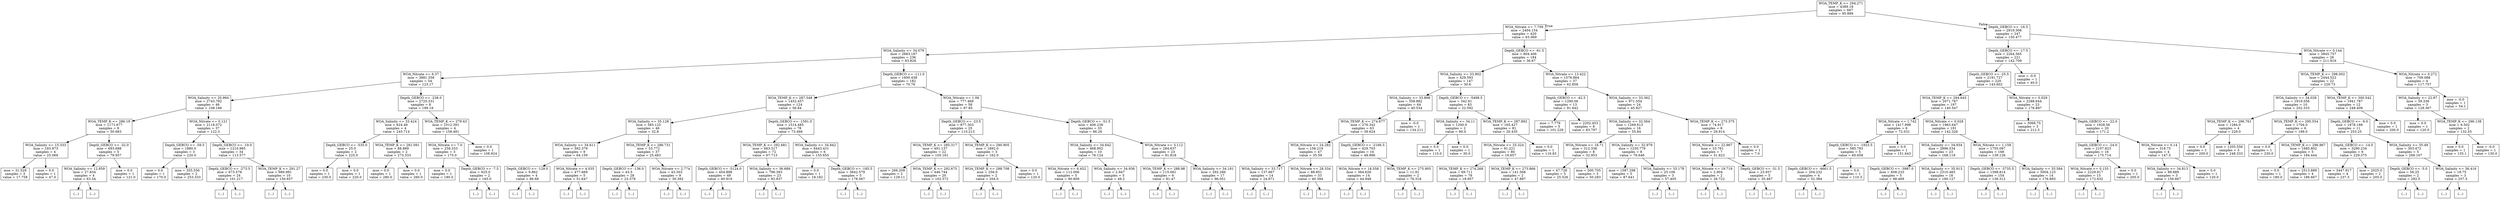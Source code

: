 digraph Tree {
node [shape=box] ;
0 [label="WOA_TEMP_K <= 294.271\nmse = 4389.18\nsamples = 667\nvalue = 95.889"] ;
1 [label="WOA_Nitrate <= 7.709\nmse = 2404.154\nsamples = 420\nvalue = 63.069"] ;
0 -> 1 [labeldistance=2.5, labelangle=45, headlabel="True"] ;
2 [label="WOA_Salinity <= 34.079\nmse = 2683.187\nsamples = 236\nvalue = 83.826"] ;
1 -> 2 ;
3 [label="WOA_Nitrate <= 6.37\nmse = 3881.358\nsamples = 54\nvalue = 123.17"] ;
2 -> 3 ;
4 [label="WOA_Salinity <= 20.994\nmse = 2743.792\nsamples = 46\nvalue = 108.166"] ;
3 -> 4 ;
5 [label="WOA_TEMP_K <= 286.19\nmse = 1171.677\nsamples = 9\nvalue = 50.683"] ;
4 -> 5 ;
6 [label="WOA_Salinity <= 15.333\nmse = 183.973\nsamples = 4\nvalue = 25.069"] ;
5 -> 6 ;
7 [label="mse = 31.529\nsamples = 3\nvalue = 17.758"] ;
6 -> 7 ;
8 [label="mse = 0.0\nsamples = 1\nvalue = 47.0"] ;
6 -> 8 ;
9 [label="Depth_GEBCO <= -32.0\nmse = 693.688\nsamples = 5\nvalue = 79.957"] ;
5 -> 9 ;
10 [label="WOA_Salinity <= 12.859\nmse = 27.834\nsamples = 4\nvalue = 63.54"] ;
9 -> 10 ;
11 [label="(...)"] ;
10 -> 11 ;
14 [label="(...)"] ;
10 -> 14 ;
15 [label="mse = 0.0\nsamples = 1\nvalue = 121.0"] ;
9 -> 15 ;
16 [label="WOA_Nitrate <= 0.121\nmse = 2118.072\nsamples = 37\nvalue = 122.3"] ;
4 -> 16 ;
17 [label="Depth_GEBCO <= -59.5\nmse = 1880.0\nsamples = 3\nvalue = 220.0"] ;
16 -> 17 ;
18 [label="mse = 0.0\nsamples = 1\nvalue = 170.0"] ;
17 -> 18 ;
19 [label="mse = 355.556\nsamples = 2\nvalue = 253.333"] ;
17 -> 19 ;
20 [label="Depth_GEBCO <= -19.0\nmse = 1210.985\nsamples = 34\nvalue = 113.577"] ;
16 -> 20 ;
21 [label="Depth_GEBCO <= -273.5\nmse = 673.578\nsamples = 24\nvalue = 101.217"] ;
20 -> 21 ;
22 [label="(...)"] ;
21 -> 22 ;
29 [label="(...)"] ;
21 -> 29 ;
62 [label="WOA_TEMP_K <= 291.27\nmse = 989.991\nsamples = 10\nvalue = 150.657"] ;
20 -> 62 ;
63 [label="(...)"] ;
62 -> 63 ;
76 [label="(...)"] ;
62 -> 76 ;
79 [label="Depth_GEBCO <= -238.0\nmse = 2725.331\nsamples = 8\nvalue = 199.19"] ;
3 -> 79 ;
80 [label="WOA_Salinity <= 33.424\nmse = 624.49\nsamples = 4\nvalue = 245.714"] ;
79 -> 80 ;
81 [label="Depth_GEBCO <= -535.0\nmse = 25.0\nsamples = 2\nvalue = 225.0"] ;
80 -> 81 ;
82 [label="mse = 0.0\nsamples = 1\nvalue = 230.0"] ;
81 -> 82 ;
83 [label="mse = 0.0\nsamples = 1\nvalue = 220.0"] ;
81 -> 83 ;
84 [label="WOA_TEMP_K <= 281.091\nmse = 88.889\nsamples = 2\nvalue = 273.333"] ;
80 -> 84 ;
85 [label="mse = 0.0\nsamples = 1\nvalue = 280.0"] ;
84 -> 85 ;
86 [label="mse = 0.0\nsamples = 1\nvalue = 260.0"] ;
84 -> 86 ;
87 [label="WOA_TEMP_K <= 279.43\nmse = 1012.391\nsamples = 4\nvalue = 158.481"] ;
79 -> 87 ;
88 [label="WOA_Nitrate <= 7.0\nmse = 258.333\nsamples = 3\nvalue = 175.0"] ;
87 -> 88 ;
89 [label="mse = 0.0\nsamples = 1\nvalue = 180.0"] ;
88 -> 89 ;
90 [label="Depth_GEBCO <= -7.5\nmse = 625.0\nsamples = 2\nvalue = 165.0"] ;
88 -> 90 ;
91 [label="(...)"] ;
90 -> 91 ;
92 [label="(...)"] ;
90 -> 92 ;
93 [label="mse = 0.0\nsamples = 1\nvalue = 108.924"] ;
87 -> 93 ;
94 [label="Depth_GEBCO <= -111.0\nmse = 1600.438\nsamples = 182\nvalue = 70.76"] ;
2 -> 94 ;
95 [label="WOA_TEMP_K <= 287.548\nmse = 1452.457\nsamples = 124\nvalue = 56.84"] ;
94 -> 95 ;
96 [label="WOA_Salinity <= 35.128\nmse = 385.125\nsamples = 46\nvalue = 32.8"] ;
95 -> 96 ;
97 [label="WOA_Salinity <= 34.611\nmse = 592.379\nsamples = 9\nvalue = 64.159"] ;
96 -> 97 ;
98 [label="Depth_GEBCO <= -129.0\nmse = 9.862\nsamples = 4\nvalue = 86.68"] ;
97 -> 98 ;
99 [label="(...)"] ;
98 -> 99 ;
104 [label="(...)"] ;
98 -> 104 ;
105 [label="WOA_Nitrate <= 4.035\nmse = 477.669\nsamples = 5\nvalue = 51.647"] ;
97 -> 105 ;
106 [label="(...)"] ;
105 -> 106 ;
111 [label="(...)"] ;
105 -> 111 ;
114 [label="WOA_TEMP_K <= 286.731\nmse = 53.772\nsamples = 37\nvalue = 25.483"] ;
96 -> 114 ;
115 [label="Depth_GEBCO <= -136.0\nmse = 43.5\nsamples = 28\nvalue = 23.379"] ;
114 -> 115 ;
116 [label="(...)"] ;
115 -> 116 ;
147 [label="(...)"] ;
115 -> 147 ;
150 [label="WOA_Nitrate <= 2.774\nmse = 43.303\nsamples = 9\nvalue = 30.392"] ;
114 -> 150 ;
151 [label="(...)"] ;
150 -> 151 ;
158 [label="(...)"] ;
150 -> 158 ;
159 [label="Depth_GEBCO <= -1591.0\nmse = 1514.485\nsamples = 78\nvalue = 73.466"] ;
95 -> 159 ;
160 [label="WOA_TEMP_K <= 292.681\nmse = 663.517\nsamples = 72\nvalue = 67.713"] ;
159 -> 160 ;
161 [label="Depth_GEBCO <= -5124.0\nmse = 454.898\nsamples = 49\nvalue = 60.919"] ;
160 -> 161 ;
162 [label="(...)"] ;
161 -> 162 ;
181 [label="(...)"] ;
161 -> 181 ;
244 [label="WOA_Salinity <= 36.689\nmse = 796.393\nsamples = 23\nvalue = 82.837"] ;
160 -> 244 ;
245 [label="(...)"] ;
244 -> 245 ;
278 [label="(...)"] ;
244 -> 278 ;
285 [label="WOA_Salinity <= 34.842\nmse = 6443.431\nsamples = 6\nvalue = 155.655"] ;
159 -> 285 ;
286 [label="mse = 0.0\nsamples = 1\nvalue = 18.182"] ;
285 -> 286 ;
287 [label="Depth_GEBCO <= -185.5\nmse = 3842.579\nsamples = 5\nvalue = 178.567"] ;
285 -> 287 ;
288 [label="(...)"] ;
287 -> 288 ;
295 [label="(...)"] ;
287 -> 295 ;
296 [label="WOA_Nitrate <= 1.06\nmse = 777.469\nsamples = 58\nvalue = 97.85"] ;
94 -> 296 ;
297 [label="Depth_GEBCO <= -23.5\nmse = 877.303\nsamples = 25\nvalue = 110.213"] ;
296 -> 297 ;
298 [label="WOA_TEMP_K <= 285.317\nmse = 491.137\nsamples = 22\nvalue = 105.161"] ;
297 -> 298 ;
299 [label="mse = 266.209\nsamples = 2\nvalue = 129.11"] ;
298 -> 299 ;
300 [label="WOA_TEMP_K <= 292.675\nmse = 446.744\nsamples = 20\nvalue = 102.572"] ;
298 -> 300 ;
301 [label="(...)"] ;
300 -> 301 ;
318 [label="(...)"] ;
300 -> 318 ;
321 [label="WOA_TEMP_K <= 290.905\nmse = 1892.0\nsamples = 3\nvalue = 162.0"] ;
297 -> 321 ;
322 [label="WOA_TEMP_K <= 288.708\nmse = 256.0\nsamples = 2\nvalue = 204.0"] ;
321 -> 322 ;
323 [label="(...)"] ;
322 -> 323 ;
324 [label="(...)"] ;
322 -> 324 ;
325 [label="mse = 0.0\nsamples = 1\nvalue = 120.0"] ;
321 -> 325 ;
326 [label="Depth_GEBCO <= -51.5\nmse = 406.238\nsamples = 33\nvalue = 86.26"] ;
296 -> 326 ;
327 [label="WOA_Salinity <= 34.642\nmse = 468.902\nsamples = 10\nvalue = 76.124"] ;
326 -> 327 ;
328 [label="WOA_Nitrate <= 6.452\nmse = 112.006\nsamples = 5\nvalue = 90.809"] ;
327 -> 328 ;
329 [label="(...)"] ;
328 -> 329 ;
334 [label="(...)"] ;
328 -> 334 ;
337 [label="WOA_Salinity <= 34.936\nmse = 2.947\nsamples = 5\nvalue = 49.2"] ;
327 -> 337 ;
338 [label="(...)"] ;
337 -> 338 ;
341 [label="(...)"] ;
337 -> 341 ;
346 [label="WOA_Nitrate <= 3.112\nmse = 284.637\nsamples = 23\nvalue = 91.818"] ;
326 -> 346 ;
347 [label="WOA_TEMP_K <= 288.98\nmse = 115.061\nsamples = 6\nvalue = 81.47"] ;
346 -> 347 ;
348 [label="(...)"] ;
347 -> 348 ;
357 [label="(...)"] ;
347 -> 357 ;
358 [label="WOA_Salinity <= 34.181\nmse = 292.286\nsamples = 17\nvalue = 96.051"] ;
346 -> 358 ;
359 [label="(...)"] ;
358 -> 359 ;
360 [label="(...)"] ;
358 -> 360 ;
381 [label="Depth_GEBCO <= -61.5\nmse = 804.406\nsamples = 184\nvalue = 36.67"] ;
1 -> 381 ;
382 [label="WOA_Salinity <= 33.902\nmse = 429.593\nsamples = 147\nvalue = 30.6"] ;
381 -> 382 ;
383 [label="WOA_Salinity <= 33.898\nmse = 358.882\nsamples = 64\nvalue = 40.534"] ;
382 -> 383 ;
384 [label="WOA_TEMP_K <= 274.677\nmse = 276.342\nsamples = 63\nvalue = 39.624"] ;
383 -> 384 ;
385 [label="WOA_Nitrate <= 24.282\nmse = 156.219\nsamples = 47\nvalue = 35.59"] ;
384 -> 385 ;
386 [label="WOA_Salinity <= 33.717\nmse = 137.667\nsamples = 14\nvalue = 24.671"] ;
385 -> 386 ;
387 [label="(...)"] ;
386 -> 387 ;
396 [label="(...)"] ;
386 -> 396 ;
411 [label="WOA_Nitrate <= 28.334\nmse = 88.851\nsamples = 33\nvalue = 40.394"] ;
385 -> 411 ;
412 [label="(...)"] ;
411 -> 412 ;
461 [label="(...)"] ;
411 -> 461 ;
466 [label="Depth_GEBCO <= -2166.5\nmse = 429.703\nsamples = 16\nvalue = 48.996"] ;
384 -> 466 ;
467 [label="WOA_Nitrate <= 18.558\nmse = 364.626\nsamples = 14\nvalue = 44.948"] ;
466 -> 467 ;
468 [label="(...)"] ;
467 -> 468 ;
477 [label="(...)"] ;
467 -> 477 ;
494 [label="WOA_TEMP_K <= 275.905\nmse = 11.91\nsamples = 2\nvalue = 76.318"] ;
466 -> 494 ;
495 [label="(...)"] ;
494 -> 495 ;
496 [label="(...)"] ;
494 -> 496 ;
497 [label="mse = -0.0\nsamples = 1\nvalue = 134.211"] ;
383 -> 497 ;
498 [label="Depth_GEBCO <= -5498.5\nmse = 342.91\nsamples = 83\nvalue = 22.592"] ;
382 -> 498 ;
499 [label="WOA_Salinity <= 34.11\nmse = 1200.0\nsamples = 2\nvalue = 90.0"] ;
498 -> 499 ;
500 [label="mse = 0.0\nsamples = 1\nvalue = 110.0"] ;
499 -> 500 ;
501 [label="mse = 0.0\nsamples = 1\nvalue = 30.0"] ;
499 -> 501 ;
502 [label="WOA_TEMP_K <= 287.892\nmse = 165.427\nsamples = 81\nvalue = 20.435"] ;
498 -> 502 ;
503 [label="WOA_Nitrate <= 25.324\nmse = 91.221\nsamples = 80\nvalue = 19.657"] ;
502 -> 503 ;
504 [label="WOA_TEMP_K <= 274.268\nmse = 69.711\nsamples = 78\nvalue = 18.957"] ;
503 -> 504 ;
505 [label="(...)"] ;
504 -> 505 ;
520 [label="(...)"] ;
504 -> 520 ;
613 [label="WOA_TEMP_K <= 273.866\nmse = 141.568\nsamples = 2\nvalue = 47.897"] ;
503 -> 613 ;
614 [label="(...)"] ;
613 -> 614 ;
615 [label="(...)"] ;
613 -> 615 ;
616 [label="mse = 0.0\nsamples = 1\nvalue = 116.83"] ;
502 -> 616 ;
617 [label="WOA_Nitrate <= 13.422\nmse = 1576.864\nsamples = 37\nvalue = 62.858"] ;
381 -> 617 ;
618 [label="Depth_GEBCO <= -42.5\nmse = 1290.06\nsamples = 13\nvalue = 91.642"] ;
617 -> 618 ;
619 [label="mse = 7.779\nsamples = 5\nvalue = 101.229"] ;
618 -> 619 ;
620 [label="mse = 2202.453\nsamples = 8\nvalue = 83.797"] ;
618 -> 620 ;
621 [label="WOA_Salinity <= 33.362\nmse = 971.554\nsamples = 24\nvalue = 45.927"] ;
617 -> 621 ;
622 [label="WOA_Salinity <= 32.564\nmse = 1269.613\nsamples = 16\nvalue = 55.84"] ;
621 -> 622 ;
623 [label="WOA_Nitrate <= 16.71\nmse = 312.336\nsamples = 8\nvalue = 32.953"] ;
622 -> 623 ;
624 [label="mse = 47.728\nsamples = 5\nvalue = 25.526"] ;
623 -> 624 ;
625 [label="mse = 500.705\nsamples = 3\nvalue = 50.283"] ;
623 -> 625 ;
626 [label="WOA_Salinity <= 32.979\nmse = 1230.779\nsamples = 8\nvalue = 76.646"] ;
622 -> 626 ;
627 [label="mse = 1587.298\nsamples = 5\nvalue = 87.641"] ;
626 -> 627 ;
628 [label="WOA_Salinity <= 33.178\nmse = 25.106\nsamples = 3\nvalue = 57.405"] ;
626 -> 628 ;
629 [label="(...)"] ;
628 -> 629 ;
630 [label="(...)"] ;
628 -> 630 ;
631 [label="WOA_TEMP_K <= 273.375\nmse = 74.917\nsamples = 8\nvalue = 29.914"] ;
621 -> 631 ;
632 [label="WOA_Nitrate <= 22.967\nmse = 33.761\nsamples = 7\nvalue = 31.823"] ;
631 -> 632 ;
633 [label="WOA_Nitrate <= 19.719\nmse = 2.904\nsamples = 2\nvalue = 26.722"] ;
632 -> 633 ;
634 [label="(...)"] ;
633 -> 634 ;
635 [label="(...)"] ;
633 -> 635 ;
636 [label="Depth_GEBCO <= -31.5\nmse = 23.937\nsamples = 5\nvalue = 35.467"] ;
632 -> 636 ;
637 [label="(...)"] ;
636 -> 637 ;
640 [label="(...)"] ;
636 -> 640 ;
641 [label="mse = 0.0\nsamples = 1\nvalue = 7.0"] ;
631 -> 641 ;
642 [label="Depth_GEBCO <= -16.5\nmse = 2919.308\nsamples = 247\nvalue = 150.477"] ;
0 -> 642 [labeldistance=2.5, labelangle=-45, headlabel="False"] ;
643 [label="Depth_GEBCO <= -17.5\nmse = 2264.565\nsamples = 221\nvalue = 142.709"] ;
642 -> 643 ;
644 [label="Depth_GEBCO <= -25.5\nmse = 2191.727\nsamples = 220\nvalue = 143.602"] ;
643 -> 644 ;
645 [label="WOA_TEMP_K <= 294.645\nmse = 2071.767\nsamples = 197\nvalue = 140.547"] ;
644 -> 645 ;
646 [label="WOA_Nitrate <= 1.742\nmse = 1417.998\nsamples = 6\nvalue = 72.031"] ;
645 -> 646 ;
647 [label="Depth_GEBCO <= -1923.5\nmse = 585.783\nsamples = 5\nvalue = 60.658"] ;
646 -> 647 ;
648 [label="Depth_GEBCO <= -4661.5\nmse = 204.232\nsamples = 4\nvalue = 52.384"] ;
647 -> 648 ;
649 [label="(...)"] ;
648 -> 649 ;
650 [label="(...)"] ;
648 -> 650 ;
653 [label="mse = 0.0\nsamples = 1\nvalue = 110.3"] ;
647 -> 653 ;
654 [label="mse = 0.0\nsamples = 1\nvalue = 151.643"] ;
646 -> 654 ;
655 [label="WOA_Nitrate <= 0.028\nmse = 1963.647\nsamples = 191\nvalue = 142.326"] ;
645 -> 655 ;
656 [label="WOA_Salinity <= 34.934\nmse = 2896.534\nsamples = 23\nvalue = 168.119"] ;
655 -> 656 ;
657 [label="Depth_GEBCO <= -3987.0\nmse = 608.233\nsamples = 5\nvalue = 98.469"] ;
656 -> 657 ;
658 [label="(...)"] ;
657 -> 658 ;
663 [label="(...)"] ;
657 -> 663 ;
666 [label="WOA_Salinity <= 35.913\nmse = 2310.465\nsamples = 18\nvalue = 180.127"] ;
656 -> 666 ;
667 [label="(...)"] ;
666 -> 667 ;
684 [label="(...)"] ;
666 -> 684 ;
697 [label="WOA_Nitrate <= 1.158\nmse = 1755.097\nsamples = 168\nvalue = 139.126"] ;
655 -> 697 ;
698 [label="Depth_GEBCO <= -3735.5\nmse = 1398.814\nsamples = 154\nvalue = 136.312"] ;
697 -> 698 ;
699 [label="(...)"] ;
698 -> 699 ;
796 [label="(...)"] ;
698 -> 796 ;
947 [label="WOA_Salinity <= 35.584\nmse = 5004.123\nsamples = 14\nvalue = 176.893"] ;
697 -> 947 ;
948 [label="(...)"] ;
947 -> 948 ;
961 [label="(...)"] ;
947 -> 961 ;
972 [label="WOA_Nitrate <= 0.029\nmse = 2288.644\nsamples = 23\nvalue = 176.897"] ;
644 -> 972 ;
973 [label="mse = 3068.75\nsamples = 3\nvalue = 212.5"] ;
972 -> 973 ;
974 [label="Depth_GEBCO <= -22.0\nmse = 1928.56\nsamples = 20\nvalue = 171.2"] ;
972 -> 974 ;
975 [label="Depth_GEBCO <= -24.0\nmse = 2107.823\nsamples = 16\nvalue = 175.714"] ;
974 -> 975 ;
976 [label="WOA_Nitrate <= 0.155\nmse = 2229.917\nsamples = 15\nvalue = 172.632"] ;
975 -> 976 ;
977 [label="(...)"] ;
976 -> 977 ;
984 [label="(...)"] ;
976 -> 984 ;
987 [label="mse = 0.0\nsamples = 1\nvalue = 205.0"] ;
975 -> 987 ;
988 [label="WOA_Nitrate <= 0.14\nmse = 318.75\nsamples = 4\nvalue = 147.5"] ;
974 -> 988 ;
989 [label="WOA_Salinity <= 34.813\nmse = 88.889\nsamples = 3\nvalue = 156.667"] ;
988 -> 989 ;
990 [label="(...)"] ;
989 -> 990 ;
991 [label="(...)"] ;
989 -> 991 ;
992 [label="mse = 0.0\nsamples = 1\nvalue = 120.0"] ;
988 -> 992 ;
993 [label="mse = -0.0\nsamples = 1\nvalue = 40.0"] ;
643 -> 993 ;
994 [label="WOA_Nitrate <= 0.144\nmse = 3845.757\nsamples = 26\nvalue = 211.916"] ;
642 -> 994 ;
995 [label="WOA_TEMP_K <= 298.002\nmse = 2444.522\nsamples = 22\nvalue = 229.73"] ;
994 -> 995 ;
996 [label="WOA_Salinity <= 34.028\nmse = 1919.556\nsamples = 10\nvalue = 202.333"] ;
995 -> 996 ;
997 [label="WOA_TEMP_K <= 296.761\nmse = 1284.0\nsamples = 4\nvalue = 229.0"] ;
996 -> 997 ;
998 [label="mse = 0.0\nsamples = 1\nvalue = 200.0"] ;
997 -> 998 ;
999 [label="mse = 1205.556\nsamples = 3\nvalue = 248.333"] ;
997 -> 999 ;
1000 [label="WOA_TEMP_K <= 295.554\nmse = 1704.0\nsamples = 6\nvalue = 189.0"] ;
996 -> 1000 ;
1001 [label="mse = 0.0\nsamples = 1\nvalue = 230.0"] ;
1000 -> 1001 ;
1002 [label="WOA_TEMP_K <= 296.967\nmse = 1685.802\nsamples = 5\nvalue = 184.444"] ;
1000 -> 1002 ;
1003 [label="mse = 0.0\nsamples = 1\nvalue = 180.0"] ;
1002 -> 1003 ;
1004 [label="mse = 2513.889\nsamples = 4\nvalue = 186.667"] ;
1002 -> 1004 ;
1005 [label="WOA_TEMP_K <= 300.542\nmse = 1941.787\nsamples = 12\nvalue = 248.409"] ;
995 -> 1005 ;
1006 [label="Depth_GEBCO <= -9.0\nmse = 1878.188\nsamples = 11\nvalue = 253.25"] ;
1005 -> 1006 ;
1007 [label="Depth_GEBCO <= -14.0\nmse = 3290.234\nsamples = 6\nvalue = 229.375"] ;
1006 -> 1007 ;
1008 [label="mse = 3447.917\nsamples = 4\nvalue = 237.5"] ;
1007 -> 1008 ;
1009 [label="mse = 2025.0\nsamples = 2\nvalue = 205.0"] ;
1007 -> 1009 ;
1010 [label="WOA_Salinity <= 35.49\nmse = 303.472\nsamples = 5\nvalue = 269.167"] ;
1006 -> 1010 ;
1011 [label="Depth_GEBCO <= -5.0\nmse = 56.25\nsamples = 2\nvalue = 292.5"] ;
1010 -> 1011 ;
1012 [label="(...)"] ;
1011 -> 1012 ;
1013 [label="(...)"] ;
1011 -> 1013 ;
1014 [label="WOA_Salinity <= 36.416\nmse = 18.75\nsamples = 3\nvalue = 257.5"] ;
1010 -> 1014 ;
1015 [label="(...)"] ;
1014 -> 1015 ;
1016 [label="(...)"] ;
1014 -> 1016 ;
1017 [label="mse = 0.0\nsamples = 1\nvalue = 200.0"] ;
1005 -> 1017 ;
1018 [label="WOA_Nitrate <= 0.272\nmse = 709.088\nsamples = 4\nvalue = 117.757"] ;
994 -> 1018 ;
1019 [label="WOA_Salinity <= 22.87\nmse = 39.336\nsamples = 3\nvalue = 128.367"] ;
1018 -> 1019 ;
1020 [label="mse = 0.0\nsamples = 1\nvalue = 120.0"] ;
1019 -> 1020 ;
1021 [label="WOA_TEMP_K <= 296.138\nmse = 6.502\nsamples = 2\nvalue = 132.55"] ;
1019 -> 1021 ;
1022 [label="mse = 0.0\nsamples = 1\nvalue = 135.1"] ;
1021 -> 1022 ;
1023 [label="mse = -0.0\nsamples = 1\nvalue = 130.0"] ;
1021 -> 1023 ;
1024 [label="mse = -0.0\nsamples = 1\nvalue = 54.1"] ;
1018 -> 1024 ;
}
